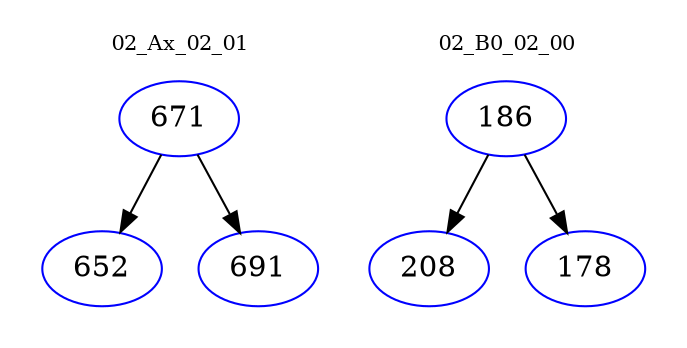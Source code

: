 digraph{
subgraph cluster_0 {
color = white
label = "02_Ax_02_01";
fontsize=10;
T0_671 [label="671", color="blue"]
T0_671 -> T0_652 [color="black"]
T0_652 [label="652", color="blue"]
T0_671 -> T0_691 [color="black"]
T0_691 [label="691", color="blue"]
}
subgraph cluster_1 {
color = white
label = "02_B0_02_00";
fontsize=10;
T1_186 [label="186", color="blue"]
T1_186 -> T1_208 [color="black"]
T1_208 [label="208", color="blue"]
T1_186 -> T1_178 [color="black"]
T1_178 [label="178", color="blue"]
}
}
